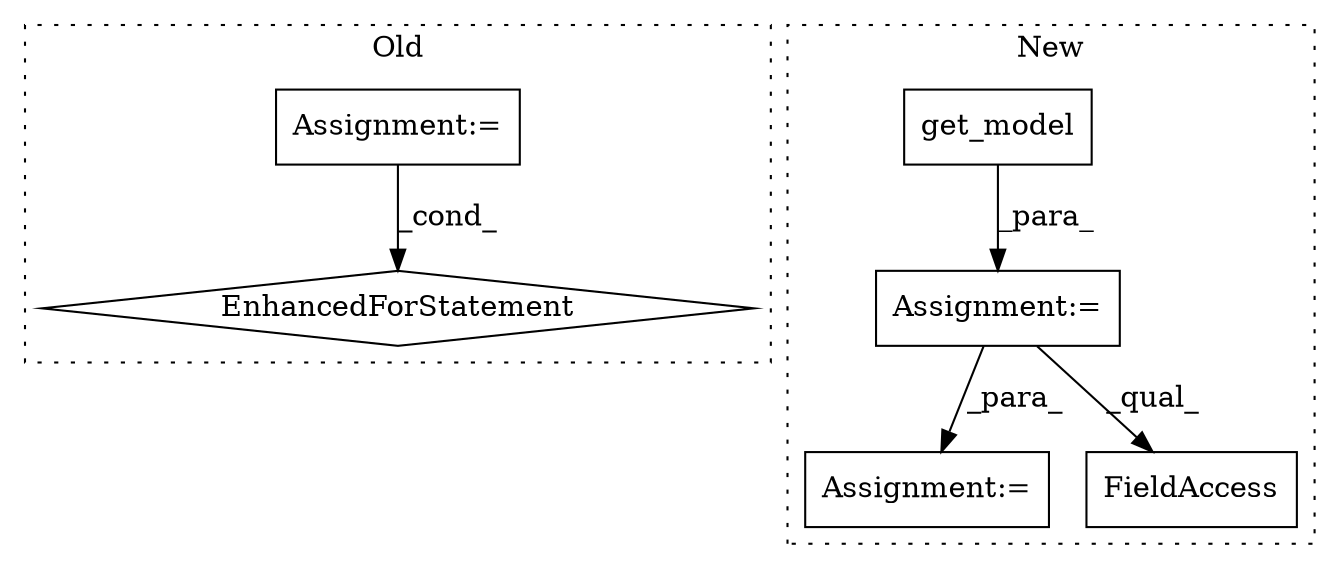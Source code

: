 digraph G {
subgraph cluster0 {
1 [label="EnhancedForStatement" a="70" s="1414,1516" l="57,2" shape="diamond"];
5 [label="Assignment:=" a="7" s="1414,1516" l="57,2" shape="box"];
label = "Old";
style="dotted";
}
subgraph cluster1 {
2 [label="get_model" a="32" s="1673,1697" l="10,1" shape="box"];
3 [label="Assignment:=" a="7" s="1667" l="1" shape="box"];
4 [label="Assignment:=" a="7" s="1887" l="1" shape="box"];
6 [label="FieldAccess" a="22" s="1930" l="13" shape="box"];
label = "New";
style="dotted";
}
2 -> 3 [label="_para_"];
3 -> 4 [label="_para_"];
3 -> 6 [label="_qual_"];
5 -> 1 [label="_cond_"];
}